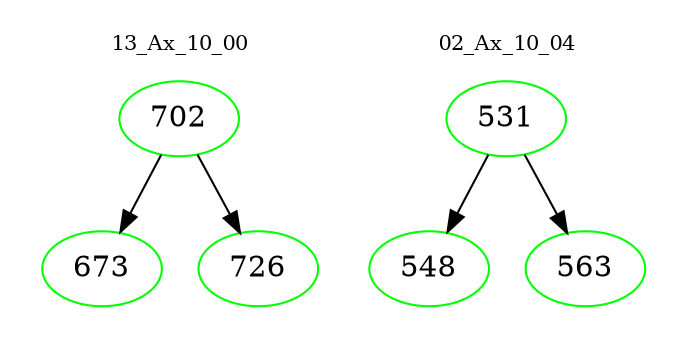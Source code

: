 digraph{
subgraph cluster_0 {
color = white
label = "13_Ax_10_00";
fontsize=10;
T0_702 [label="702", color="green"]
T0_702 -> T0_673 [color="black"]
T0_673 [label="673", color="green"]
T0_702 -> T0_726 [color="black"]
T0_726 [label="726", color="green"]
}
subgraph cluster_1 {
color = white
label = "02_Ax_10_04";
fontsize=10;
T1_531 [label="531", color="green"]
T1_531 -> T1_548 [color="black"]
T1_548 [label="548", color="green"]
T1_531 -> T1_563 [color="black"]
T1_563 [label="563", color="green"]
}
}
